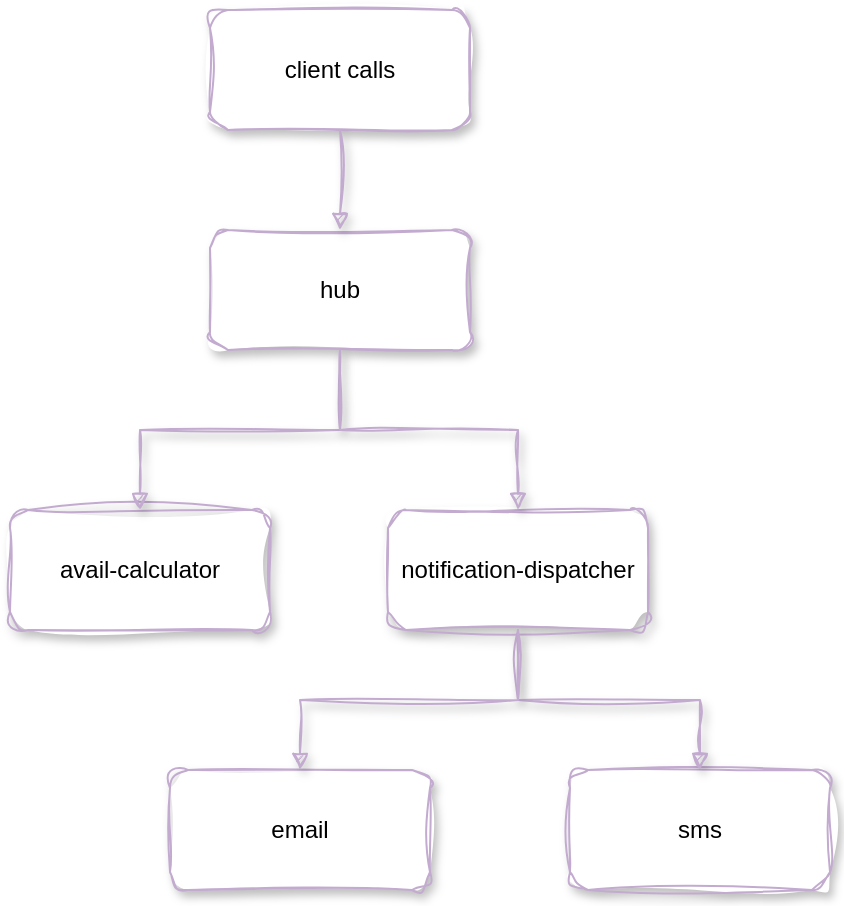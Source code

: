<mxfile version="26.2.2">
  <diagram name="Page-1" id="6Us45bZ7BgL1ditrrXL7">
    <mxGraphModel dx="1404" dy="846" grid="1" gridSize="10" guides="1" tooltips="1" connect="1" arrows="1" fold="1" page="1" pageScale="1" pageWidth="827" pageHeight="1169" math="0" shadow="0">
      <root>
        <mxCell id="0" />
        <mxCell id="1" parent="0" />
        <mxCell id="fmnLKLAL4xbRukRoTZjl-3" value="client calls" style="rounded=1;whiteSpace=wrap;html=1;sketch=1;curveFitting=1;jiggle=2;glass=0;shadow=1;align=center;verticalAlign=middle;fontFamily=Helvetica;fontSize=12;strokeColor=#C3ABD0;" parent="1" vertex="1">
          <mxGeometry x="260" y="160" width="130" height="60" as="geometry" />
        </mxCell>
        <mxCell id="fmnLKLAL4xbRukRoTZjl-4" value="avail-calculator" style="rounded=1;whiteSpace=wrap;html=1;sketch=1;curveFitting=1;jiggle=2;glass=0;shadow=1;align=center;verticalAlign=middle;fontFamily=Helvetica;fontSize=12;strokeColor=#C3ABD0;" parent="1" vertex="1">
          <mxGeometry x="160" y="410" width="130" height="60" as="geometry" />
        </mxCell>
        <mxCell id="fmnLKLAL4xbRukRoTZjl-5" value="hub" style="rounded=1;whiteSpace=wrap;html=1;sketch=1;curveFitting=1;jiggle=2;glass=0;shadow=1;strokeColor=#C3ABD0;" parent="1" vertex="1">
          <mxGeometry x="260" y="270" width="130" height="60" as="geometry" />
        </mxCell>
        <mxCell id="vJRkTu4c7_p65PvyxPqy-1" value="" style="edgeStyle=orthogonalEdgeStyle;shape=connector;rounded=0;sketch=1;jiggle=2;curveFitting=1;orthogonalLoop=1;jettySize=auto;html=1;shadow=1;align=center;verticalAlign=middle;fontFamily=Helvetica;fontSize=12;fontColor=default;labelBackgroundColor=default;endArrow=block;endFill=1;flowAnimation=0;strokeColor=#C3ABD0;" edge="1" parent="1" source="fmnLKLAL4xbRukRoTZjl-3" target="fmnLKLAL4xbRukRoTZjl-5">
          <mxGeometry relative="1" as="geometry">
            <mxPoint x="765" y="230" as="sourcePoint" />
            <mxPoint x="765" y="170" as="targetPoint" />
          </mxGeometry>
        </mxCell>
        <mxCell id="vJRkTu4c7_p65PvyxPqy-2" value="" style="edgeStyle=orthogonalEdgeStyle;shape=connector;rounded=0;sketch=1;jiggle=2;curveFitting=1;orthogonalLoop=1;jettySize=auto;html=1;shadow=1;align=center;verticalAlign=middle;fontFamily=Helvetica;fontSize=12;fontColor=default;labelBackgroundColor=default;endArrow=block;endFill=1;flowAnimation=0;strokeColor=#C3ABD0;" edge="1" parent="1" source="fmnLKLAL4xbRukRoTZjl-5" target="fmnLKLAL4xbRukRoTZjl-4">
          <mxGeometry relative="1" as="geometry">
            <mxPoint x="335" y="230" as="sourcePoint" />
            <mxPoint x="335" y="280" as="targetPoint" />
          </mxGeometry>
        </mxCell>
        <mxCell id="vJRkTu4c7_p65PvyxPqy-3" value="notification-dispatcher" style="rounded=1;whiteSpace=wrap;html=1;sketch=1;curveFitting=1;jiggle=2;glass=0;shadow=1;align=center;verticalAlign=middle;fontFamily=Helvetica;fontSize=12;strokeColor=#C3ABD0;" vertex="1" parent="1">
          <mxGeometry x="349" y="410" width="130" height="60" as="geometry" />
        </mxCell>
        <mxCell id="vJRkTu4c7_p65PvyxPqy-4" value="email" style="rounded=1;whiteSpace=wrap;html=1;sketch=1;curveFitting=1;jiggle=2;glass=0;shadow=1;align=center;verticalAlign=middle;fontFamily=Helvetica;fontSize=12;strokeColor=#C3ABD0;" vertex="1" parent="1">
          <mxGeometry x="240" y="540" width="130" height="60" as="geometry" />
        </mxCell>
        <mxCell id="vJRkTu4c7_p65PvyxPqy-5" value="sms" style="rounded=1;whiteSpace=wrap;html=1;sketch=1;curveFitting=1;jiggle=2;glass=0;shadow=1;align=center;verticalAlign=middle;fontFamily=Helvetica;fontSize=12;strokeColor=#C3ABD0;" vertex="1" parent="1">
          <mxGeometry x="440" y="540" width="130" height="60" as="geometry" />
        </mxCell>
        <mxCell id="vJRkTu4c7_p65PvyxPqy-6" value="" style="edgeStyle=orthogonalEdgeStyle;shape=connector;rounded=0;sketch=1;jiggle=2;curveFitting=1;orthogonalLoop=1;jettySize=auto;html=1;shadow=1;align=center;verticalAlign=middle;fontFamily=Helvetica;fontSize=12;fontColor=default;labelBackgroundColor=default;endArrow=block;endFill=1;flowAnimation=0;strokeColor=#C3ABD0;" edge="1" parent="1" source="fmnLKLAL4xbRukRoTZjl-5" target="vJRkTu4c7_p65PvyxPqy-3">
          <mxGeometry relative="1" as="geometry">
            <mxPoint x="335" y="340" as="sourcePoint" />
            <mxPoint x="235" y="420" as="targetPoint" />
          </mxGeometry>
        </mxCell>
        <mxCell id="vJRkTu4c7_p65PvyxPqy-7" value="" style="edgeStyle=orthogonalEdgeStyle;shape=connector;rounded=0;sketch=1;jiggle=2;curveFitting=1;orthogonalLoop=1;jettySize=auto;html=1;shadow=1;align=center;verticalAlign=middle;fontFamily=Helvetica;fontSize=12;fontColor=default;labelBackgroundColor=default;endArrow=block;endFill=1;flowAnimation=0;strokeColor=#C3ABD0;" edge="1" parent="1" source="vJRkTu4c7_p65PvyxPqy-3" target="vJRkTu4c7_p65PvyxPqy-5">
          <mxGeometry relative="1" as="geometry">
            <mxPoint x="335" y="340" as="sourcePoint" />
            <mxPoint x="424" y="420" as="targetPoint" />
          </mxGeometry>
        </mxCell>
        <mxCell id="vJRkTu4c7_p65PvyxPqy-8" value="" style="edgeStyle=orthogonalEdgeStyle;shape=connector;rounded=0;sketch=1;jiggle=2;curveFitting=1;orthogonalLoop=1;jettySize=auto;html=1;shadow=1;align=center;verticalAlign=middle;fontFamily=Helvetica;fontSize=12;fontColor=default;labelBackgroundColor=default;endArrow=block;endFill=1;flowAnimation=0;strokeColor=#C3ABD0;" edge="1" parent="1" source="vJRkTu4c7_p65PvyxPqy-3" target="vJRkTu4c7_p65PvyxPqy-4">
          <mxGeometry relative="1" as="geometry">
            <mxPoint x="424" y="480" as="sourcePoint" />
            <mxPoint x="515" y="550" as="targetPoint" />
          </mxGeometry>
        </mxCell>
      </root>
    </mxGraphModel>
  </diagram>
</mxfile>
